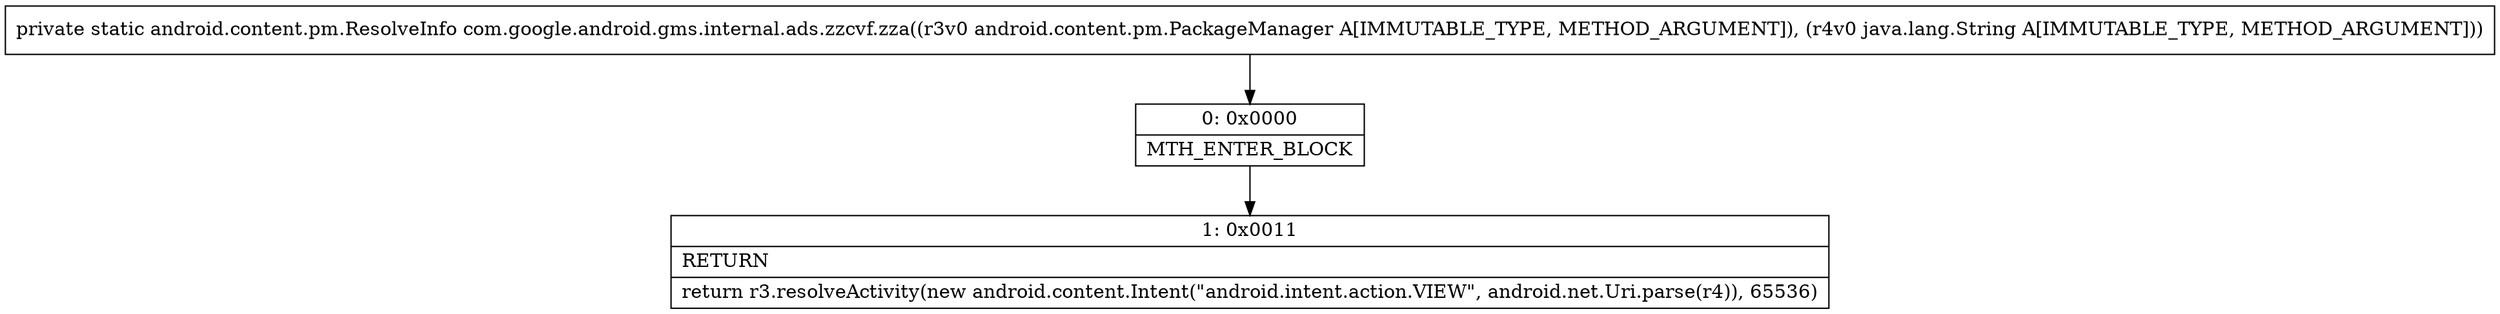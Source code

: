 digraph "CFG forcom.google.android.gms.internal.ads.zzcvf.zza(Landroid\/content\/pm\/PackageManager;Ljava\/lang\/String;)Landroid\/content\/pm\/ResolveInfo;" {
Node_0 [shape=record,label="{0\:\ 0x0000|MTH_ENTER_BLOCK\l}"];
Node_1 [shape=record,label="{1\:\ 0x0011|RETURN\l|return r3.resolveActivity(new android.content.Intent(\"android.intent.action.VIEW\", android.net.Uri.parse(r4)), 65536)\l}"];
MethodNode[shape=record,label="{private static android.content.pm.ResolveInfo com.google.android.gms.internal.ads.zzcvf.zza((r3v0 android.content.pm.PackageManager A[IMMUTABLE_TYPE, METHOD_ARGUMENT]), (r4v0 java.lang.String A[IMMUTABLE_TYPE, METHOD_ARGUMENT])) }"];
MethodNode -> Node_0;
Node_0 -> Node_1;
}

